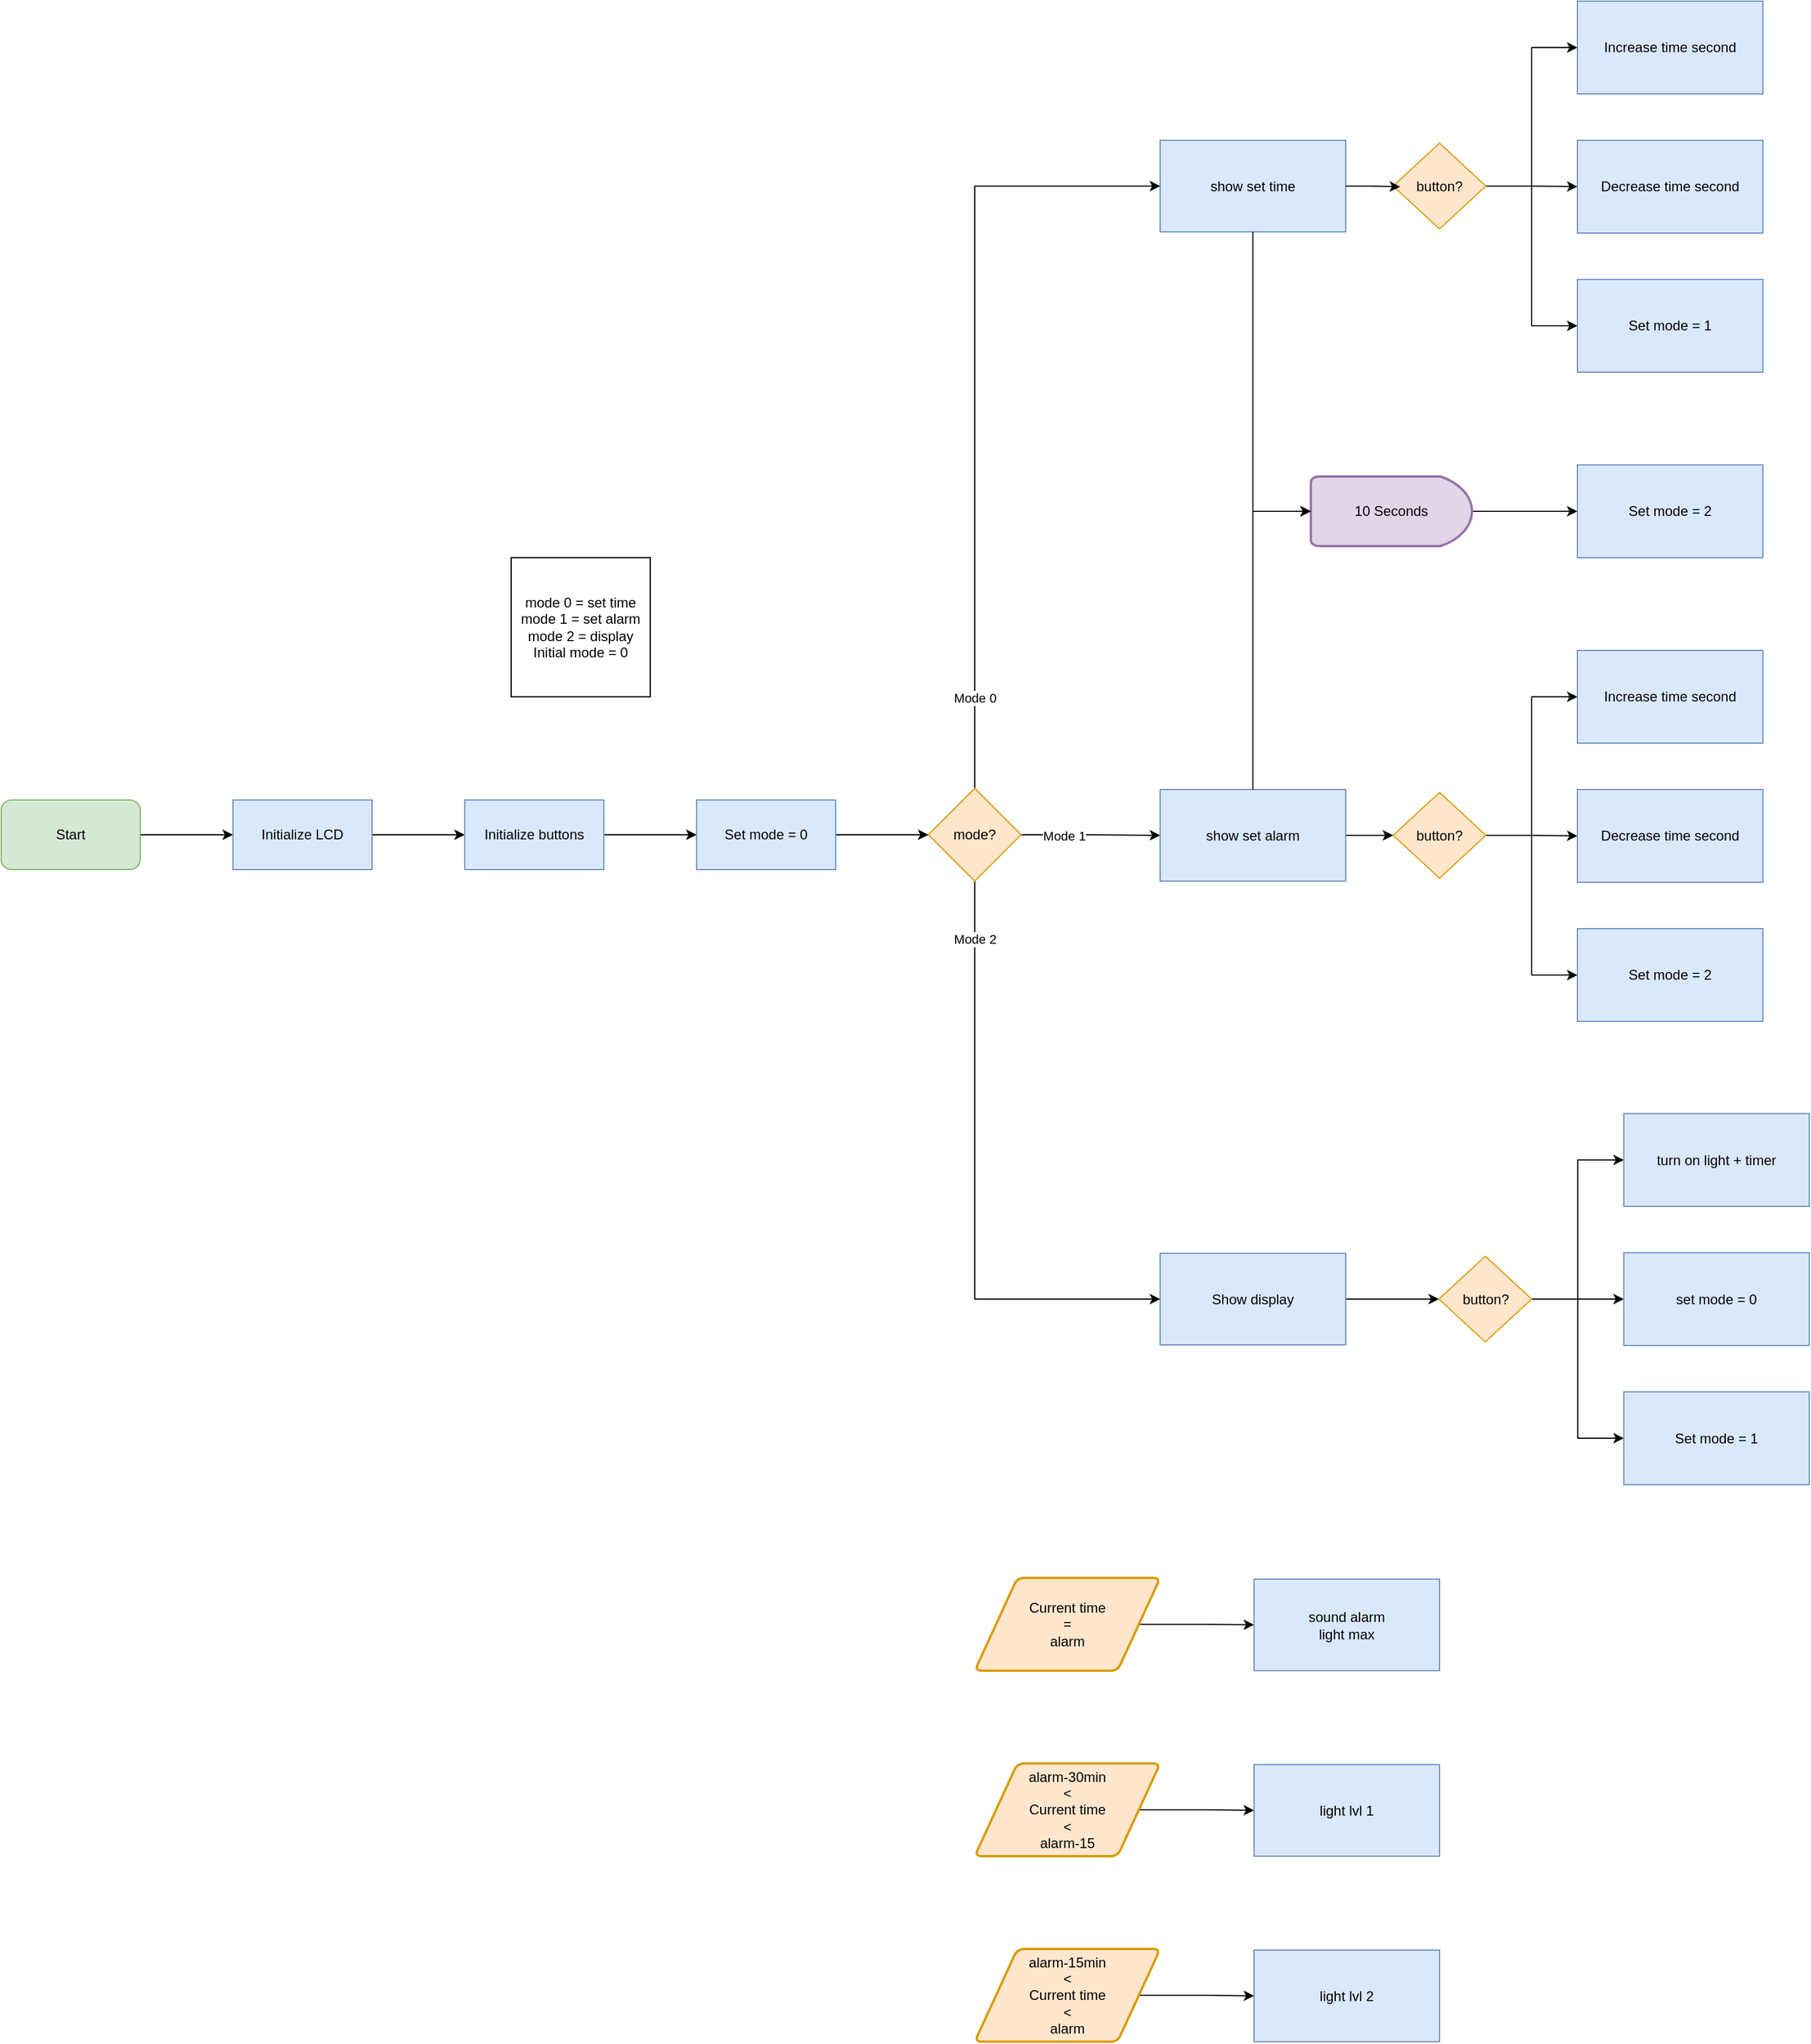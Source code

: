 <mxfile version="24.7.8">
  <diagram name="Página-1" id="YO2Md7HTBXL3xtHtHLOk">
    <mxGraphModel dx="1803" dy="955" grid="1" gridSize="10" guides="1" tooltips="1" connect="1" arrows="1" fold="1" page="1" pageScale="1" pageWidth="827" pageHeight="1169" math="0" shadow="0">
      <root>
        <mxCell id="0" />
        <mxCell id="1" parent="0" />
        <mxCell id="jfCpybG6A1gf3R3HzOH8-39" style="edgeStyle=orthogonalEdgeStyle;rounded=0;orthogonalLoop=1;jettySize=auto;html=1;" edge="1" parent="1" source="2RAbPKqvXk-GHuTUpU_U-1" target="2RAbPKqvXk-GHuTUpU_U-5">
          <mxGeometry relative="1" as="geometry" />
        </mxCell>
        <mxCell id="2RAbPKqvXk-GHuTUpU_U-1" value="Start" style="rounded=1;whiteSpace=wrap;html=1;fillColor=#d5e8d4;strokeColor=#82b366;" parent="1" vertex="1">
          <mxGeometry y="689" width="120" height="60" as="geometry" />
        </mxCell>
        <mxCell id="jfCpybG6A1gf3R3HzOH8-6" style="edgeStyle=orthogonalEdgeStyle;rounded=0;orthogonalLoop=1;jettySize=auto;html=1;entryX=0;entryY=0.5;entryDx=0;entryDy=0;exitX=0.5;exitY=0;exitDx=0;exitDy=0;" edge="1" parent="1" source="2RAbPKqvXk-GHuTUpU_U-2" target="g2ymjbTygUEaKiCqJw0N-6">
          <mxGeometry relative="1" as="geometry">
            <mxPoint x="910" y="605" as="sourcePoint" />
          </mxGeometry>
        </mxCell>
        <mxCell id="jfCpybG6A1gf3R3HzOH8-7" value="Mode 0" style="edgeLabel;html=1;align=center;verticalAlign=middle;resizable=0;points=[];" vertex="1" connectable="0" parent="jfCpybG6A1gf3R3HzOH8-6">
          <mxGeometry x="0.12" y="2" relative="1" as="geometry">
            <mxPoint x="2" y="302" as="offset" />
          </mxGeometry>
        </mxCell>
        <mxCell id="jfCpybG6A1gf3R3HzOH8-18" style="edgeStyle=orthogonalEdgeStyle;rounded=0;orthogonalLoop=1;jettySize=auto;html=1;entryX=0;entryY=0.5;entryDx=0;entryDy=0;" edge="1" parent="1" source="2RAbPKqvXk-GHuTUpU_U-2" target="jfCpybG6A1gf3R3HzOH8-8">
          <mxGeometry relative="1" as="geometry" />
        </mxCell>
        <mxCell id="jfCpybG6A1gf3R3HzOH8-19" value="Mode 1" style="edgeLabel;html=1;align=center;verticalAlign=middle;resizable=0;points=[];" vertex="1" connectable="0" parent="jfCpybG6A1gf3R3HzOH8-18">
          <mxGeometry x="-0.394" y="-1" relative="1" as="geometry">
            <mxPoint as="offset" />
          </mxGeometry>
        </mxCell>
        <mxCell id="jfCpybG6A1gf3R3HzOH8-36" style="edgeStyle=orthogonalEdgeStyle;rounded=0;orthogonalLoop=1;jettySize=auto;html=1;entryX=0;entryY=0.5;entryDx=0;entryDy=0;" edge="1" parent="1" source="2RAbPKqvXk-GHuTUpU_U-2" target="jfCpybG6A1gf3R3HzOH8-21">
          <mxGeometry relative="1" as="geometry">
            <Array as="points">
              <mxPoint x="840" y="1120" />
            </Array>
          </mxGeometry>
        </mxCell>
        <mxCell id="jfCpybG6A1gf3R3HzOH8-37" value="Mode 2" style="edgeLabel;html=1;align=center;verticalAlign=middle;resizable=0;points=[];" vertex="1" connectable="0" parent="jfCpybG6A1gf3R3HzOH8-36">
          <mxGeometry x="-0.807" relative="1" as="geometry">
            <mxPoint as="offset" />
          </mxGeometry>
        </mxCell>
        <mxCell id="2RAbPKqvXk-GHuTUpU_U-2" value="mode?" style="rhombus;whiteSpace=wrap;html=1;fillColor=#ffe6cc;strokeColor=#d79b00;" parent="1" vertex="1">
          <mxGeometry x="800" y="679" width="80" height="80" as="geometry" />
        </mxCell>
        <mxCell id="jfCpybG6A1gf3R3HzOH8-40" style="edgeStyle=orthogonalEdgeStyle;rounded=0;orthogonalLoop=1;jettySize=auto;html=1;" edge="1" parent="1" source="2RAbPKqvXk-GHuTUpU_U-5" target="2RAbPKqvXk-GHuTUpU_U-10">
          <mxGeometry relative="1" as="geometry" />
        </mxCell>
        <mxCell id="2RAbPKqvXk-GHuTUpU_U-5" value="Initialize LCD" style="rounded=0;whiteSpace=wrap;html=1;fillColor=#dae8fc;strokeColor=#6c8ebf;glass=0;shadow=0;" parent="1" vertex="1">
          <mxGeometry x="200" y="689" width="120" height="60" as="geometry" />
        </mxCell>
        <mxCell id="jfCpybG6A1gf3R3HzOH8-41" style="edgeStyle=orthogonalEdgeStyle;rounded=0;orthogonalLoop=1;jettySize=auto;html=1;" edge="1" parent="1" source="2RAbPKqvXk-GHuTUpU_U-10" target="g2ymjbTygUEaKiCqJw0N-2">
          <mxGeometry relative="1" as="geometry" />
        </mxCell>
        <mxCell id="2RAbPKqvXk-GHuTUpU_U-10" value="Initialize buttons" style="rounded=0;whiteSpace=wrap;html=1;fillColor=#dae8fc;strokeColor=#6c8ebf;glass=0;shadow=0;" parent="1" vertex="1">
          <mxGeometry x="400" y="689" width="120" height="60" as="geometry" />
        </mxCell>
        <mxCell id="jfCpybG6A1gf3R3HzOH8-42" style="edgeStyle=orthogonalEdgeStyle;rounded=0;orthogonalLoop=1;jettySize=auto;html=1;" edge="1" parent="1" source="g2ymjbTygUEaKiCqJw0N-2" target="2RAbPKqvXk-GHuTUpU_U-2">
          <mxGeometry relative="1" as="geometry" />
        </mxCell>
        <mxCell id="g2ymjbTygUEaKiCqJw0N-2" value="Set mode = 0" style="rounded=0;whiteSpace=wrap;html=1;fillColor=#dae8fc;strokeColor=#6c8ebf;glass=0;shadow=0;" parent="1" vertex="1">
          <mxGeometry x="600" y="689" width="120" height="60" as="geometry" />
        </mxCell>
        <mxCell id="g2ymjbTygUEaKiCqJw0N-4" value="&lt;div&gt;mode 0 = set time&lt;/div&gt;&lt;div&gt;mode 1 = set alarm&lt;/div&gt;&lt;div&gt;mode 2 = display&lt;/div&gt;Initial mode = 0" style="shape=note;whiteSpace=wrap;html=1;backgroundOutline=1;darkOpacity=0.05;size=0;" parent="1" vertex="1">
          <mxGeometry x="440" y="480" width="120" height="120" as="geometry" />
        </mxCell>
        <mxCell id="g2ymjbTygUEaKiCqJw0N-6" value="show set time" style="rounded=0;whiteSpace=wrap;html=1;fillColor=#dae8fc;strokeColor=#6c8ebf;glass=0;shadow=0;" parent="1" vertex="1">
          <mxGeometry x="1000" y="120" width="160" height="79" as="geometry" />
        </mxCell>
        <mxCell id="jfCpybG6A1gf3R3HzOH8-3" style="edgeStyle=orthogonalEdgeStyle;rounded=0;orthogonalLoop=1;jettySize=auto;html=1;entryX=0;entryY=0.5;entryDx=0;entryDy=0;" edge="1" parent="1" source="g2ymjbTygUEaKiCqJw0N-7" target="g2ymjbTygUEaKiCqJw0N-8">
          <mxGeometry relative="1" as="geometry" />
        </mxCell>
        <mxCell id="jfCpybG6A1gf3R3HzOH8-4" style="edgeStyle=orthogonalEdgeStyle;rounded=0;orthogonalLoop=1;jettySize=auto;html=1;entryX=0;entryY=0.5;entryDx=0;entryDy=0;" edge="1" parent="1" source="g2ymjbTygUEaKiCqJw0N-7" target="g2ymjbTygUEaKiCqJw0N-9">
          <mxGeometry relative="1" as="geometry" />
        </mxCell>
        <mxCell id="jfCpybG6A1gf3R3HzOH8-5" style="edgeStyle=orthogonalEdgeStyle;rounded=0;orthogonalLoop=1;jettySize=auto;html=1;entryX=0;entryY=0.5;entryDx=0;entryDy=0;" edge="1" parent="1" source="g2ymjbTygUEaKiCqJw0N-7" target="g2ymjbTygUEaKiCqJw0N-10">
          <mxGeometry relative="1" as="geometry" />
        </mxCell>
        <mxCell id="g2ymjbTygUEaKiCqJw0N-7" value="button?" style="rhombus;whiteSpace=wrap;html=1;fillColor=#ffe6cc;strokeColor=#d79b00;" parent="1" vertex="1">
          <mxGeometry x="1201" y="122.5" width="80" height="74" as="geometry" />
        </mxCell>
        <mxCell id="g2ymjbTygUEaKiCqJw0N-8" value="Increase time second" style="rounded=0;whiteSpace=wrap;html=1;fillColor=#dae8fc;strokeColor=#6c8ebf;glass=0;shadow=0;" parent="1" vertex="1">
          <mxGeometry x="1360" width="160" height="80" as="geometry" />
        </mxCell>
        <mxCell id="g2ymjbTygUEaKiCqJw0N-9" value="Decrease time second" style="rounded=0;whiteSpace=wrap;html=1;fillColor=#dae8fc;strokeColor=#6c8ebf;glass=0;shadow=0;" parent="1" vertex="1">
          <mxGeometry x="1360" y="120" width="160" height="80" as="geometry" />
        </mxCell>
        <mxCell id="g2ymjbTygUEaKiCqJw0N-10" value="Set mode = 1" style="rounded=0;whiteSpace=wrap;html=1;fillColor=#dae8fc;strokeColor=#6c8ebf;glass=0;shadow=0;" parent="1" vertex="1">
          <mxGeometry x="1360" y="240" width="160" height="80" as="geometry" />
        </mxCell>
        <mxCell id="jfCpybG6A1gf3R3HzOH8-17" style="edgeStyle=orthogonalEdgeStyle;rounded=0;orthogonalLoop=1;jettySize=auto;html=1;entryX=0;entryY=0.5;entryDx=0;entryDy=0;" edge="1" parent="1" source="jfCpybG6A1gf3R3HzOH8-8" target="jfCpybG6A1gf3R3HzOH8-12">
          <mxGeometry relative="1" as="geometry" />
        </mxCell>
        <mxCell id="jfCpybG6A1gf3R3HzOH8-8" value="show set alarm" style="rounded=0;whiteSpace=wrap;html=1;fillColor=#dae8fc;strokeColor=#6c8ebf;glass=0;shadow=0;" vertex="1" parent="1">
          <mxGeometry x="1000" y="680" width="160" height="79" as="geometry" />
        </mxCell>
        <mxCell id="jfCpybG6A1gf3R3HzOH8-9" style="edgeStyle=orthogonalEdgeStyle;rounded=0;orthogonalLoop=1;jettySize=auto;html=1;entryX=0;entryY=0.5;entryDx=0;entryDy=0;" edge="1" parent="1" source="jfCpybG6A1gf3R3HzOH8-12" target="jfCpybG6A1gf3R3HzOH8-13">
          <mxGeometry relative="1" as="geometry" />
        </mxCell>
        <mxCell id="jfCpybG6A1gf3R3HzOH8-10" style="edgeStyle=orthogonalEdgeStyle;rounded=0;orthogonalLoop=1;jettySize=auto;html=1;entryX=0;entryY=0.5;entryDx=0;entryDy=0;" edge="1" parent="1" source="jfCpybG6A1gf3R3HzOH8-12" target="jfCpybG6A1gf3R3HzOH8-14">
          <mxGeometry relative="1" as="geometry" />
        </mxCell>
        <mxCell id="jfCpybG6A1gf3R3HzOH8-11" style="edgeStyle=orthogonalEdgeStyle;rounded=0;orthogonalLoop=1;jettySize=auto;html=1;entryX=0;entryY=0.5;entryDx=0;entryDy=0;" edge="1" parent="1" source="jfCpybG6A1gf3R3HzOH8-12" target="jfCpybG6A1gf3R3HzOH8-15">
          <mxGeometry relative="1" as="geometry" />
        </mxCell>
        <mxCell id="jfCpybG6A1gf3R3HzOH8-12" value="button?" style="rhombus;whiteSpace=wrap;html=1;fillColor=#ffe6cc;strokeColor=#d79b00;" vertex="1" parent="1">
          <mxGeometry x="1201" y="682.5" width="80" height="74" as="geometry" />
        </mxCell>
        <mxCell id="jfCpybG6A1gf3R3HzOH8-13" value="Increase time second" style="rounded=0;whiteSpace=wrap;html=1;fillColor=#dae8fc;strokeColor=#6c8ebf;glass=0;shadow=0;" vertex="1" parent="1">
          <mxGeometry x="1360" y="560" width="160" height="80" as="geometry" />
        </mxCell>
        <mxCell id="jfCpybG6A1gf3R3HzOH8-14" value="Decrease time second" style="rounded=0;whiteSpace=wrap;html=1;fillColor=#dae8fc;strokeColor=#6c8ebf;glass=0;shadow=0;" vertex="1" parent="1">
          <mxGeometry x="1360" y="680" width="160" height="80" as="geometry" />
        </mxCell>
        <mxCell id="jfCpybG6A1gf3R3HzOH8-15" value="Set mode = 2" style="rounded=0;whiteSpace=wrap;html=1;fillColor=#dae8fc;strokeColor=#6c8ebf;glass=0;shadow=0;" vertex="1" parent="1">
          <mxGeometry x="1360" y="800" width="160" height="80" as="geometry" />
        </mxCell>
        <mxCell id="jfCpybG6A1gf3R3HzOH8-16" style="edgeStyle=orthogonalEdgeStyle;rounded=0;orthogonalLoop=1;jettySize=auto;html=1;entryX=0.075;entryY=0.507;entryDx=0;entryDy=0;entryPerimeter=0;" edge="1" parent="1" source="g2ymjbTygUEaKiCqJw0N-6" target="g2ymjbTygUEaKiCqJw0N-7">
          <mxGeometry relative="1" as="geometry" />
        </mxCell>
        <mxCell id="jfCpybG6A1gf3R3HzOH8-59" style="edgeStyle=orthogonalEdgeStyle;rounded=0;orthogonalLoop=1;jettySize=auto;html=1;entryX=0;entryY=0.5;entryDx=0;entryDy=0;" edge="1" parent="1" source="jfCpybG6A1gf3R3HzOH8-21" target="jfCpybG6A1gf3R3HzOH8-55">
          <mxGeometry relative="1" as="geometry" />
        </mxCell>
        <mxCell id="jfCpybG6A1gf3R3HzOH8-21" value="Show display" style="rounded=0;whiteSpace=wrap;html=1;fillColor=#dae8fc;strokeColor=#6c8ebf;glass=0;shadow=0;" vertex="1" parent="1">
          <mxGeometry x="1000" y="1080" width="160" height="79" as="geometry" />
        </mxCell>
        <mxCell id="jfCpybG6A1gf3R3HzOH8-35" style="edgeStyle=orthogonalEdgeStyle;rounded=0;orthogonalLoop=1;jettySize=auto;html=1;entryX=0;entryY=0.5;entryDx=0;entryDy=0;" edge="1" parent="1" source="jfCpybG6A1gf3R3HzOH8-30" target="jfCpybG6A1gf3R3HzOH8-34">
          <mxGeometry relative="1" as="geometry" />
        </mxCell>
        <mxCell id="jfCpybG6A1gf3R3HzOH8-30" value="10 Seconds" style="strokeWidth=2;html=1;shape=mxgraph.flowchart.delay;whiteSpace=wrap;fillColor=#e1d5e7;strokeColor=#9673a6;" vertex="1" parent="1">
          <mxGeometry x="1130" y="410" width="139" height="60" as="geometry" />
        </mxCell>
        <mxCell id="jfCpybG6A1gf3R3HzOH8-32" style="edgeStyle=orthogonalEdgeStyle;rounded=0;orthogonalLoop=1;jettySize=auto;html=1;entryX=0;entryY=0.5;entryDx=0;entryDy=0;entryPerimeter=0;" edge="1" parent="1" source="g2ymjbTygUEaKiCqJw0N-6" target="jfCpybG6A1gf3R3HzOH8-30">
          <mxGeometry relative="1" as="geometry" />
        </mxCell>
        <mxCell id="jfCpybG6A1gf3R3HzOH8-33" style="edgeStyle=orthogonalEdgeStyle;rounded=0;orthogonalLoop=1;jettySize=auto;html=1;entryX=0;entryY=0.5;entryDx=0;entryDy=0;entryPerimeter=0;" edge="1" parent="1" source="jfCpybG6A1gf3R3HzOH8-8" target="jfCpybG6A1gf3R3HzOH8-30">
          <mxGeometry relative="1" as="geometry" />
        </mxCell>
        <mxCell id="jfCpybG6A1gf3R3HzOH8-34" value="Set mode = 2" style="rounded=0;whiteSpace=wrap;html=1;fillColor=#dae8fc;strokeColor=#6c8ebf;glass=0;shadow=0;" vertex="1" parent="1">
          <mxGeometry x="1360" y="400" width="160" height="80" as="geometry" />
        </mxCell>
        <mxCell id="jfCpybG6A1gf3R3HzOH8-48" style="edgeStyle=orthogonalEdgeStyle;rounded=0;orthogonalLoop=1;jettySize=auto;html=1;entryX=0;entryY=0.5;entryDx=0;entryDy=0;" edge="1" parent="1" source="jfCpybG6A1gf3R3HzOH8-46" target="jfCpybG6A1gf3R3HzOH8-47">
          <mxGeometry relative="1" as="geometry" />
        </mxCell>
        <mxCell id="jfCpybG6A1gf3R3HzOH8-46" value="Current time&lt;br&gt;=&lt;br&gt;alarm" style="shape=parallelogram;html=1;strokeWidth=2;perimeter=parallelogramPerimeter;whiteSpace=wrap;rounded=1;arcSize=12;size=0.23;fillColor=#ffe6cc;strokeColor=#d79b00;" vertex="1" parent="1">
          <mxGeometry x="840" y="1360" width="160" height="80" as="geometry" />
        </mxCell>
        <mxCell id="jfCpybG6A1gf3R3HzOH8-47" value="sound alarm&lt;br&gt;light max" style="rounded=0;whiteSpace=wrap;html=1;fillColor=#dae8fc;strokeColor=#6c8ebf;glass=0;shadow=0;" vertex="1" parent="1">
          <mxGeometry x="1081" y="1361" width="160" height="79" as="geometry" />
        </mxCell>
        <mxCell id="jfCpybG6A1gf3R3HzOH8-49" style="edgeStyle=orthogonalEdgeStyle;rounded=0;orthogonalLoop=1;jettySize=auto;html=1;entryX=0;entryY=0.5;entryDx=0;entryDy=0;" edge="1" parent="1" source="jfCpybG6A1gf3R3HzOH8-50" target="jfCpybG6A1gf3R3HzOH8-51">
          <mxGeometry relative="1" as="geometry" />
        </mxCell>
        <mxCell id="jfCpybG6A1gf3R3HzOH8-50" value="alarm-30min&lt;br&gt;&amp;lt;&lt;br&gt;Current time&lt;div&gt;&amp;lt;&lt;br&gt;alarm-15&lt;/div&gt;" style="shape=parallelogram;html=1;strokeWidth=2;perimeter=parallelogramPerimeter;whiteSpace=wrap;rounded=1;arcSize=12;size=0.23;fillColor=#ffe6cc;strokeColor=#d79b00;" vertex="1" parent="1">
          <mxGeometry x="840" y="1520" width="160" height="80" as="geometry" />
        </mxCell>
        <mxCell id="jfCpybG6A1gf3R3HzOH8-51" value="light lvl 1" style="rounded=0;whiteSpace=wrap;html=1;fillColor=#dae8fc;strokeColor=#6c8ebf;glass=0;shadow=0;" vertex="1" parent="1">
          <mxGeometry x="1081" y="1521" width="160" height="79" as="geometry" />
        </mxCell>
        <mxCell id="jfCpybG6A1gf3R3HzOH8-52" style="edgeStyle=orthogonalEdgeStyle;rounded=0;orthogonalLoop=1;jettySize=auto;html=1;entryX=0;entryY=0.5;entryDx=0;entryDy=0;" edge="1" parent="1" source="jfCpybG6A1gf3R3HzOH8-53" target="jfCpybG6A1gf3R3HzOH8-54">
          <mxGeometry relative="1" as="geometry" />
        </mxCell>
        <mxCell id="jfCpybG6A1gf3R3HzOH8-53" value="alarm-15min&lt;br&gt;&amp;lt;&lt;br&gt;Current time&lt;div&gt;&amp;lt;&lt;br&gt;alarm&lt;/div&gt;" style="shape=parallelogram;html=1;strokeWidth=2;perimeter=parallelogramPerimeter;whiteSpace=wrap;rounded=1;arcSize=12;size=0.23;fillColor=#ffe6cc;strokeColor=#d79b00;" vertex="1" parent="1">
          <mxGeometry x="840" y="1680" width="160" height="80" as="geometry" />
        </mxCell>
        <mxCell id="jfCpybG6A1gf3R3HzOH8-54" value="light lvl 2" style="rounded=0;whiteSpace=wrap;html=1;fillColor=#dae8fc;strokeColor=#6c8ebf;glass=0;shadow=0;" vertex="1" parent="1">
          <mxGeometry x="1081" y="1681" width="160" height="79" as="geometry" />
        </mxCell>
        <mxCell id="jfCpybG6A1gf3R3HzOH8-60" style="edgeStyle=orthogonalEdgeStyle;rounded=0;orthogonalLoop=1;jettySize=auto;html=1;entryX=0;entryY=0.5;entryDx=0;entryDy=0;" edge="1" parent="1" source="jfCpybG6A1gf3R3HzOH8-55" target="jfCpybG6A1gf3R3HzOH8-56">
          <mxGeometry relative="1" as="geometry" />
        </mxCell>
        <mxCell id="jfCpybG6A1gf3R3HzOH8-61" style="edgeStyle=orthogonalEdgeStyle;rounded=0;orthogonalLoop=1;jettySize=auto;html=1;" edge="1" parent="1" source="jfCpybG6A1gf3R3HzOH8-55" target="jfCpybG6A1gf3R3HzOH8-57">
          <mxGeometry relative="1" as="geometry" />
        </mxCell>
        <mxCell id="jfCpybG6A1gf3R3HzOH8-62" style="edgeStyle=orthogonalEdgeStyle;rounded=0;orthogonalLoop=1;jettySize=auto;html=1;entryX=0;entryY=0.5;entryDx=0;entryDy=0;" edge="1" parent="1" source="jfCpybG6A1gf3R3HzOH8-55" target="jfCpybG6A1gf3R3HzOH8-58">
          <mxGeometry relative="1" as="geometry" />
        </mxCell>
        <mxCell id="jfCpybG6A1gf3R3HzOH8-55" value="button?" style="rhombus;whiteSpace=wrap;html=1;fillColor=#ffe6cc;strokeColor=#d79b00;" vertex="1" parent="1">
          <mxGeometry x="1240.5" y="1082.5" width="80" height="74" as="geometry" />
        </mxCell>
        <mxCell id="jfCpybG6A1gf3R3HzOH8-56" value="turn on light + timer" style="rounded=0;whiteSpace=wrap;html=1;fillColor=#dae8fc;strokeColor=#6c8ebf;glass=0;shadow=0;" vertex="1" parent="1">
          <mxGeometry x="1400" y="959.5" width="160" height="80" as="geometry" />
        </mxCell>
        <mxCell id="jfCpybG6A1gf3R3HzOH8-57" value="set mode = 0" style="rounded=0;whiteSpace=wrap;html=1;fillColor=#dae8fc;strokeColor=#6c8ebf;glass=0;shadow=0;" vertex="1" parent="1">
          <mxGeometry x="1400" y="1079.5" width="160" height="80" as="geometry" />
        </mxCell>
        <mxCell id="jfCpybG6A1gf3R3HzOH8-58" value="Set mode = 1" style="rounded=0;whiteSpace=wrap;html=1;fillColor=#dae8fc;strokeColor=#6c8ebf;glass=0;shadow=0;" vertex="1" parent="1">
          <mxGeometry x="1400" y="1199.5" width="160" height="80" as="geometry" />
        </mxCell>
      </root>
    </mxGraphModel>
  </diagram>
</mxfile>
